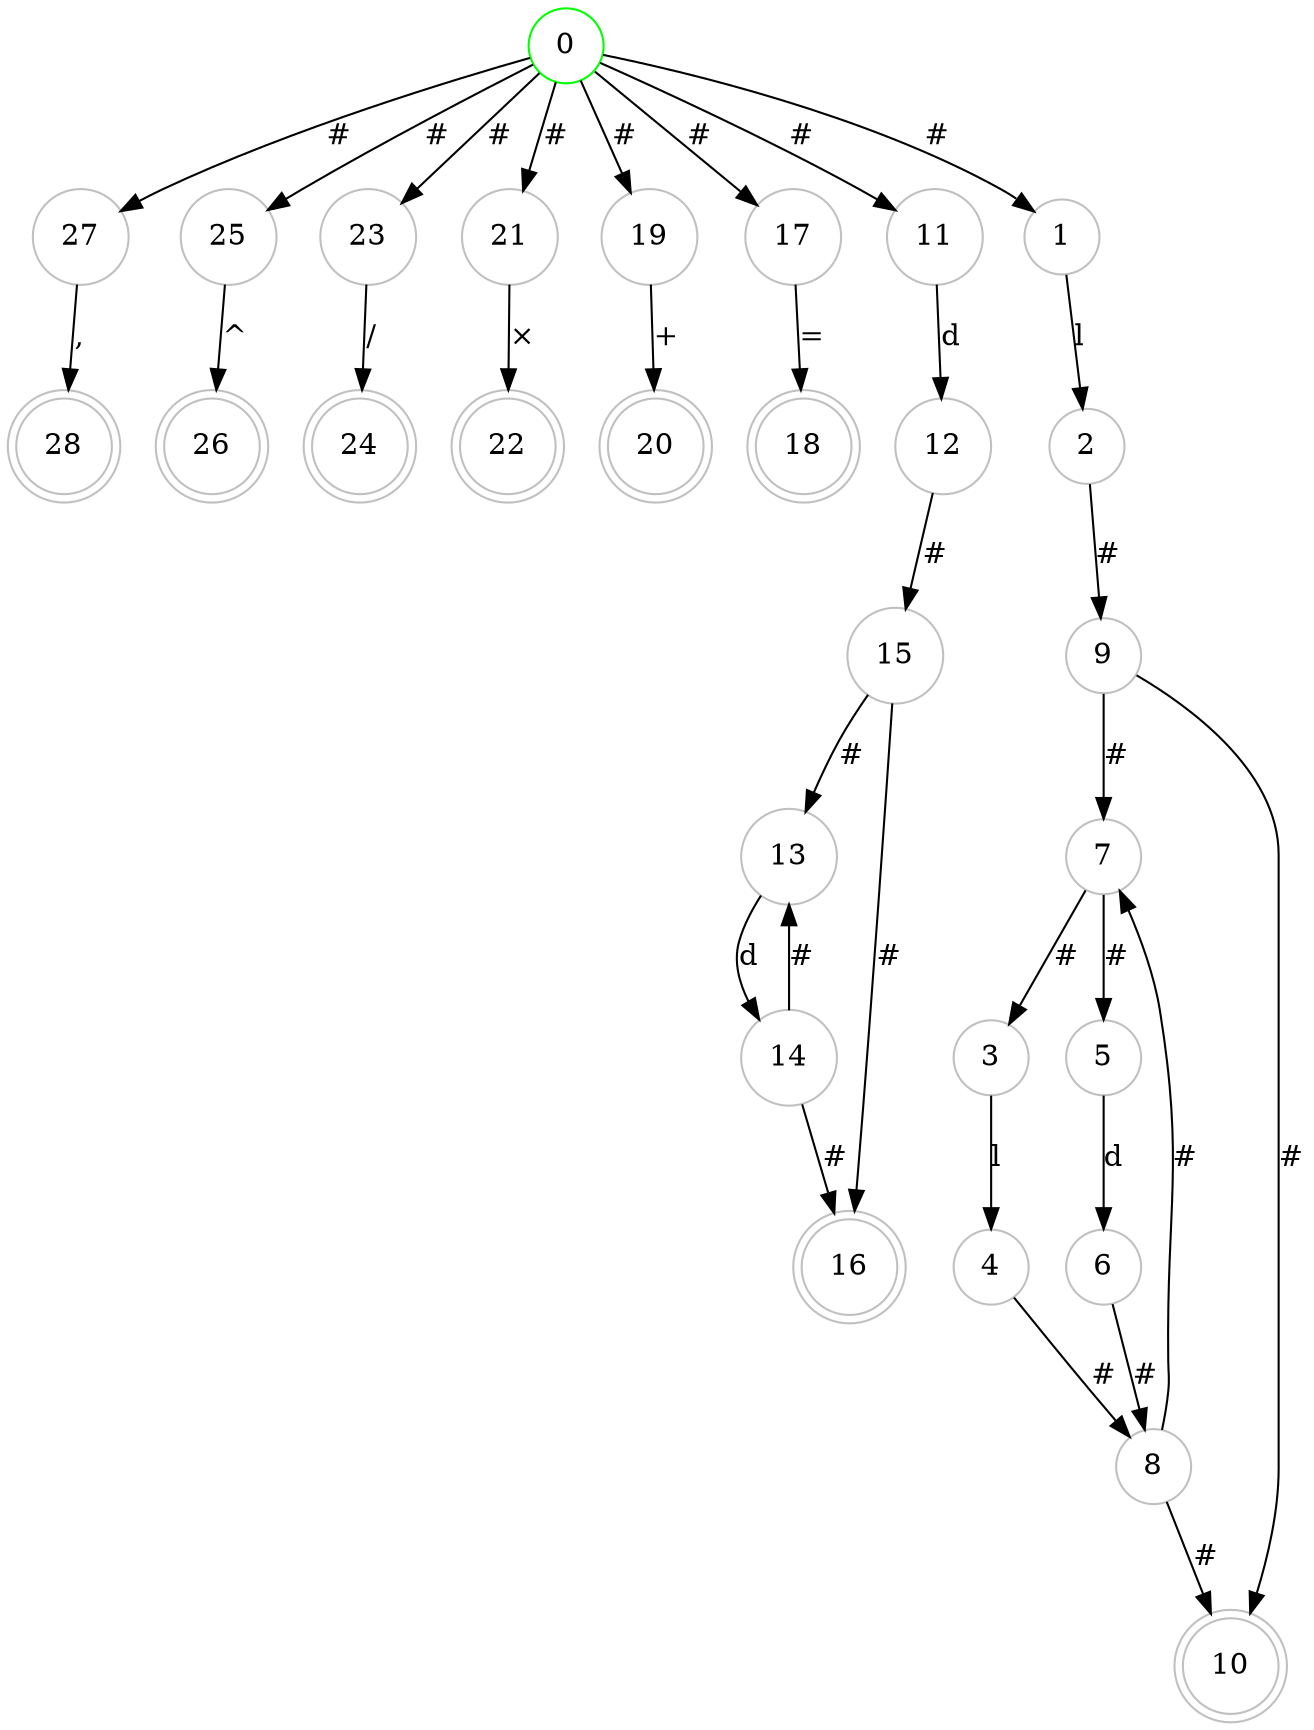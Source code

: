 digraph G {
	0 [label=0 color=green shape=circle]
	27 [label=27 color=grey shape=circle]
	0 -> 27 [label="#"]
	0 [label=0 color=green shape=circle]
	25 [label=25 color=grey shape=circle]
	0 -> 25 [label="#"]
	0 [label=0 color=green shape=circle]
	23 [label=23 color=grey shape=circle]
	0 -> 23 [label="#"]
	0 [label=0 color=green shape=circle]
	21 [label=21 color=grey shape=circle]
	0 -> 21 [label="#"]
	0 [label=0 color=green shape=circle]
	19 [label=19 color=grey shape=circle]
	0 -> 19 [label="#"]
	0 [label=0 color=green shape=circle]
	17 [label=17 color=grey shape=circle]
	0 -> 17 [label="#"]
	0 [label=0 color=green shape=circle]
	11 [label=11 color=grey shape=circle]
	0 -> 11 [label="#"]
	0 [label=0 color=green shape=circle]
	1 [label=1 color=grey shape=circle]
	0 -> 1 [label="#"]
	9 [label=9 color=grey shape=circle]
	7 [label=7 color=grey shape=circle]
	9 -> 7 [label="#"]
	1 [label=1 color=grey shape=circle]
	2 [label=2 color=grey shape=circle]
	1 -> 2 [label=l]
	2 [label=2 color=grey shape=circle]
	9 [label=9 color=grey shape=circle]
	2 -> 9 [label="#"]
	3 [label=3 color=grey shape=circle]
	4 [label=4 color=grey shape=circle]
	3 -> 4 [label=l]
	8 [label=8 color=grey shape=circle]
	10 [label=10 color=grey shape=doublecircle]
	8 -> 10 [label="#"]
	8 [label=8 color=grey shape=circle]
	7 [label=7 color=grey shape=circle]
	8 -> 7 [label="#"]
	5 [label=5 color=grey shape=circle]
	6 [label=6 color=grey shape=circle]
	5 -> 6 [label=d]
	9 [label=9 color=grey shape=circle]
	10 [label=10 color=grey shape=doublecircle]
	9 -> 10 [label="#"]
	7 [label=7 color=grey shape=circle]
	3 [label=3 color=grey shape=circle]
	7 -> 3 [label="#"]
	6 [label=6 color=grey shape=circle]
	8 [label=8 color=grey shape=circle]
	6 -> 8 [label="#"]
	4 [label=4 color=grey shape=circle]
	8 [label=8 color=grey shape=circle]
	4 -> 8 [label="#"]
	7 [label=7 color=grey shape=circle]
	5 [label=5 color=grey shape=circle]
	7 -> 5 [label="#"]
	12 [label=12 color=grey shape=circle]
	15 [label=15 color=grey shape=circle]
	12 -> 15 [label="#"]
	13 [label=13 color=grey shape=circle]
	14 [label=14 color=grey shape=circle]
	13 -> 14 [label=d]
	11 [label=11 color=grey shape=circle]
	12 [label=12 color=grey shape=circle]
	11 -> 12 [label=d]
	14 [label=14 color=grey shape=circle]
	13 [label=13 color=grey shape=circle]
	14 -> 13 [label="#"]
	15 [label=15 color=grey shape=circle]
	13 [label=13 color=grey shape=circle]
	15 -> 13 [label="#"]
	14 [label=14 color=grey shape=circle]
	16 [label=16 color=grey shape=doublecircle]
	14 -> 16 [label="#"]
	15 [label=15 color=grey shape=circle]
	16 [label=16 color=grey shape=doublecircle]
	15 -> 16 [label="#"]
	17 [label=17 color=grey shape=circle]
	18 [label=18 color=grey shape=doublecircle]
	17 -> 18 [label="="]
	19 [label=19 color=grey shape=circle]
	20 [label=20 color=grey shape=doublecircle]
	19 -> 20 [label="+"]
	21 [label=21 color=grey shape=circle]
	22 [label=22 color=grey shape=doublecircle]
	21 -> 22 [label="×"]
	23 [label=23 color=grey shape=circle]
	24 [label=24 color=grey shape=doublecircle]
	23 -> 24 [label="/"]
	25 [label=25 color=grey shape=circle]
	26 [label=26 color=grey shape=doublecircle]
	25 -> 26 [label="^"]
	27 [label=27 color=grey shape=circle]
	28 [label=28 color=grey shape=doublecircle]
	27 -> 28 [label=","]
}

